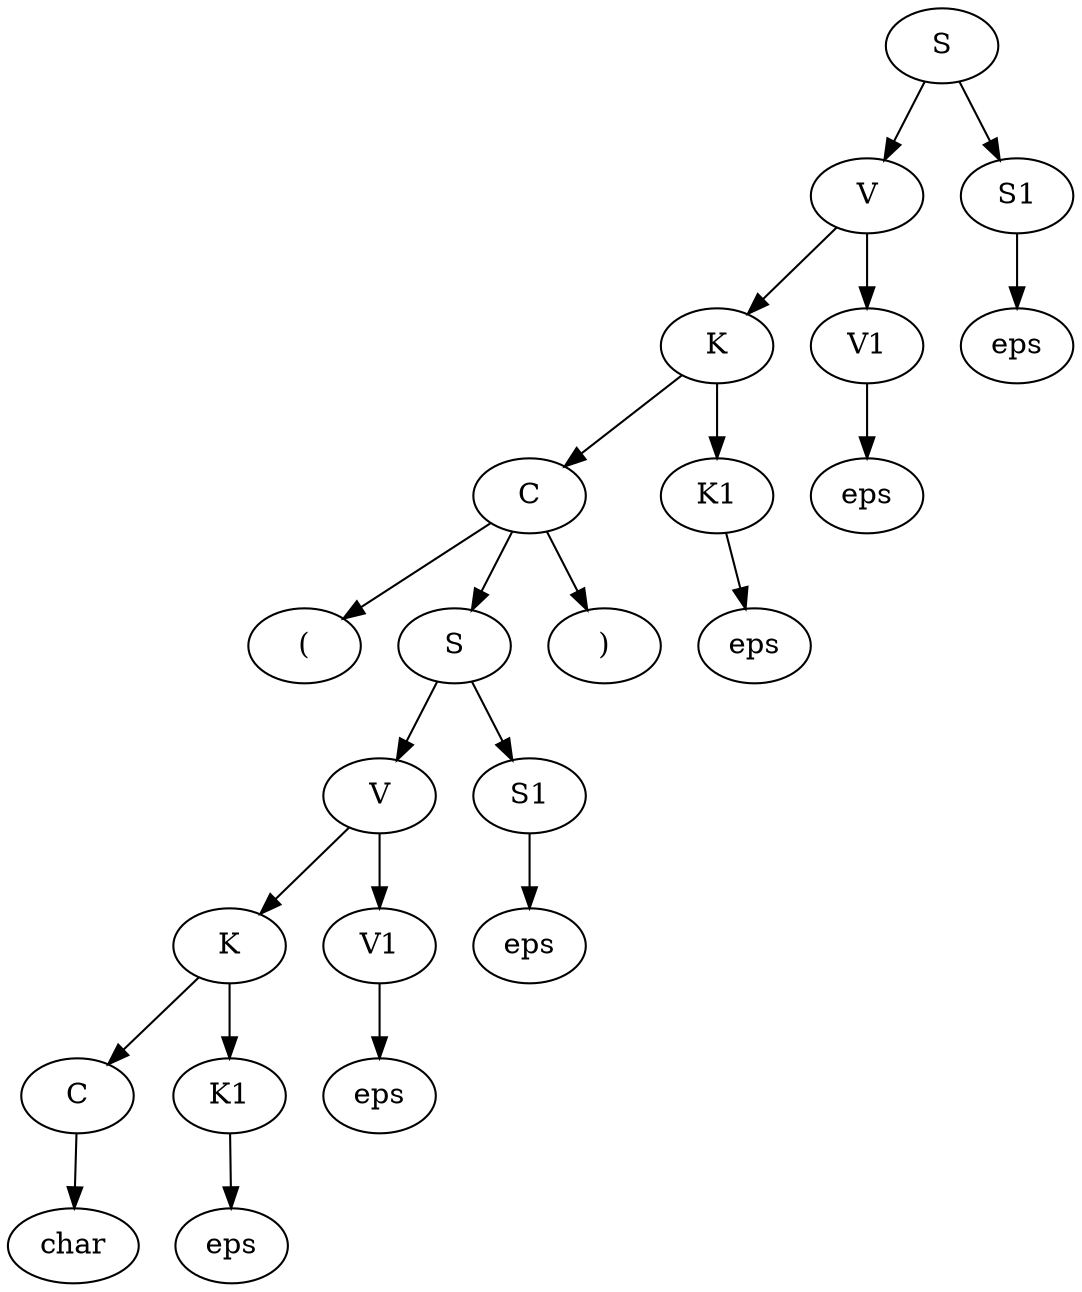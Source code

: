 digraph G {
0 [label = "S"]
1 [label = "V"]
0 -> 1
2 [label = "K"]
1 -> 2
3 [label = "C"]
2 -> 3
4 [label = "("]
3 -> 4
5 [label = "S"]
3 -> 5
6 [label = "V"]
5 -> 6
7 [label = "K"]
6 -> 7
8 [label = "C"]
7 -> 8
9 [label = "char"]
8 -> 9
10 [label = "K1"]
7 -> 10
11 [label = "eps"]
10 -> 11
12 [label = "V1"]
6 -> 12
13 [label = "eps"]
12 -> 13
14 [label = "S1"]
5 -> 14
15 [label = "eps"]
14 -> 15
16 [label = ")"]
3 -> 16
17 [label = "K1"]
2 -> 17
18 [label = "eps"]
17 -> 18
19 [label = "V1"]
1 -> 19
20 [label = "eps"]
19 -> 20
21 [label = "S1"]
0 -> 21
22 [label = "eps"]
21 -> 22
}